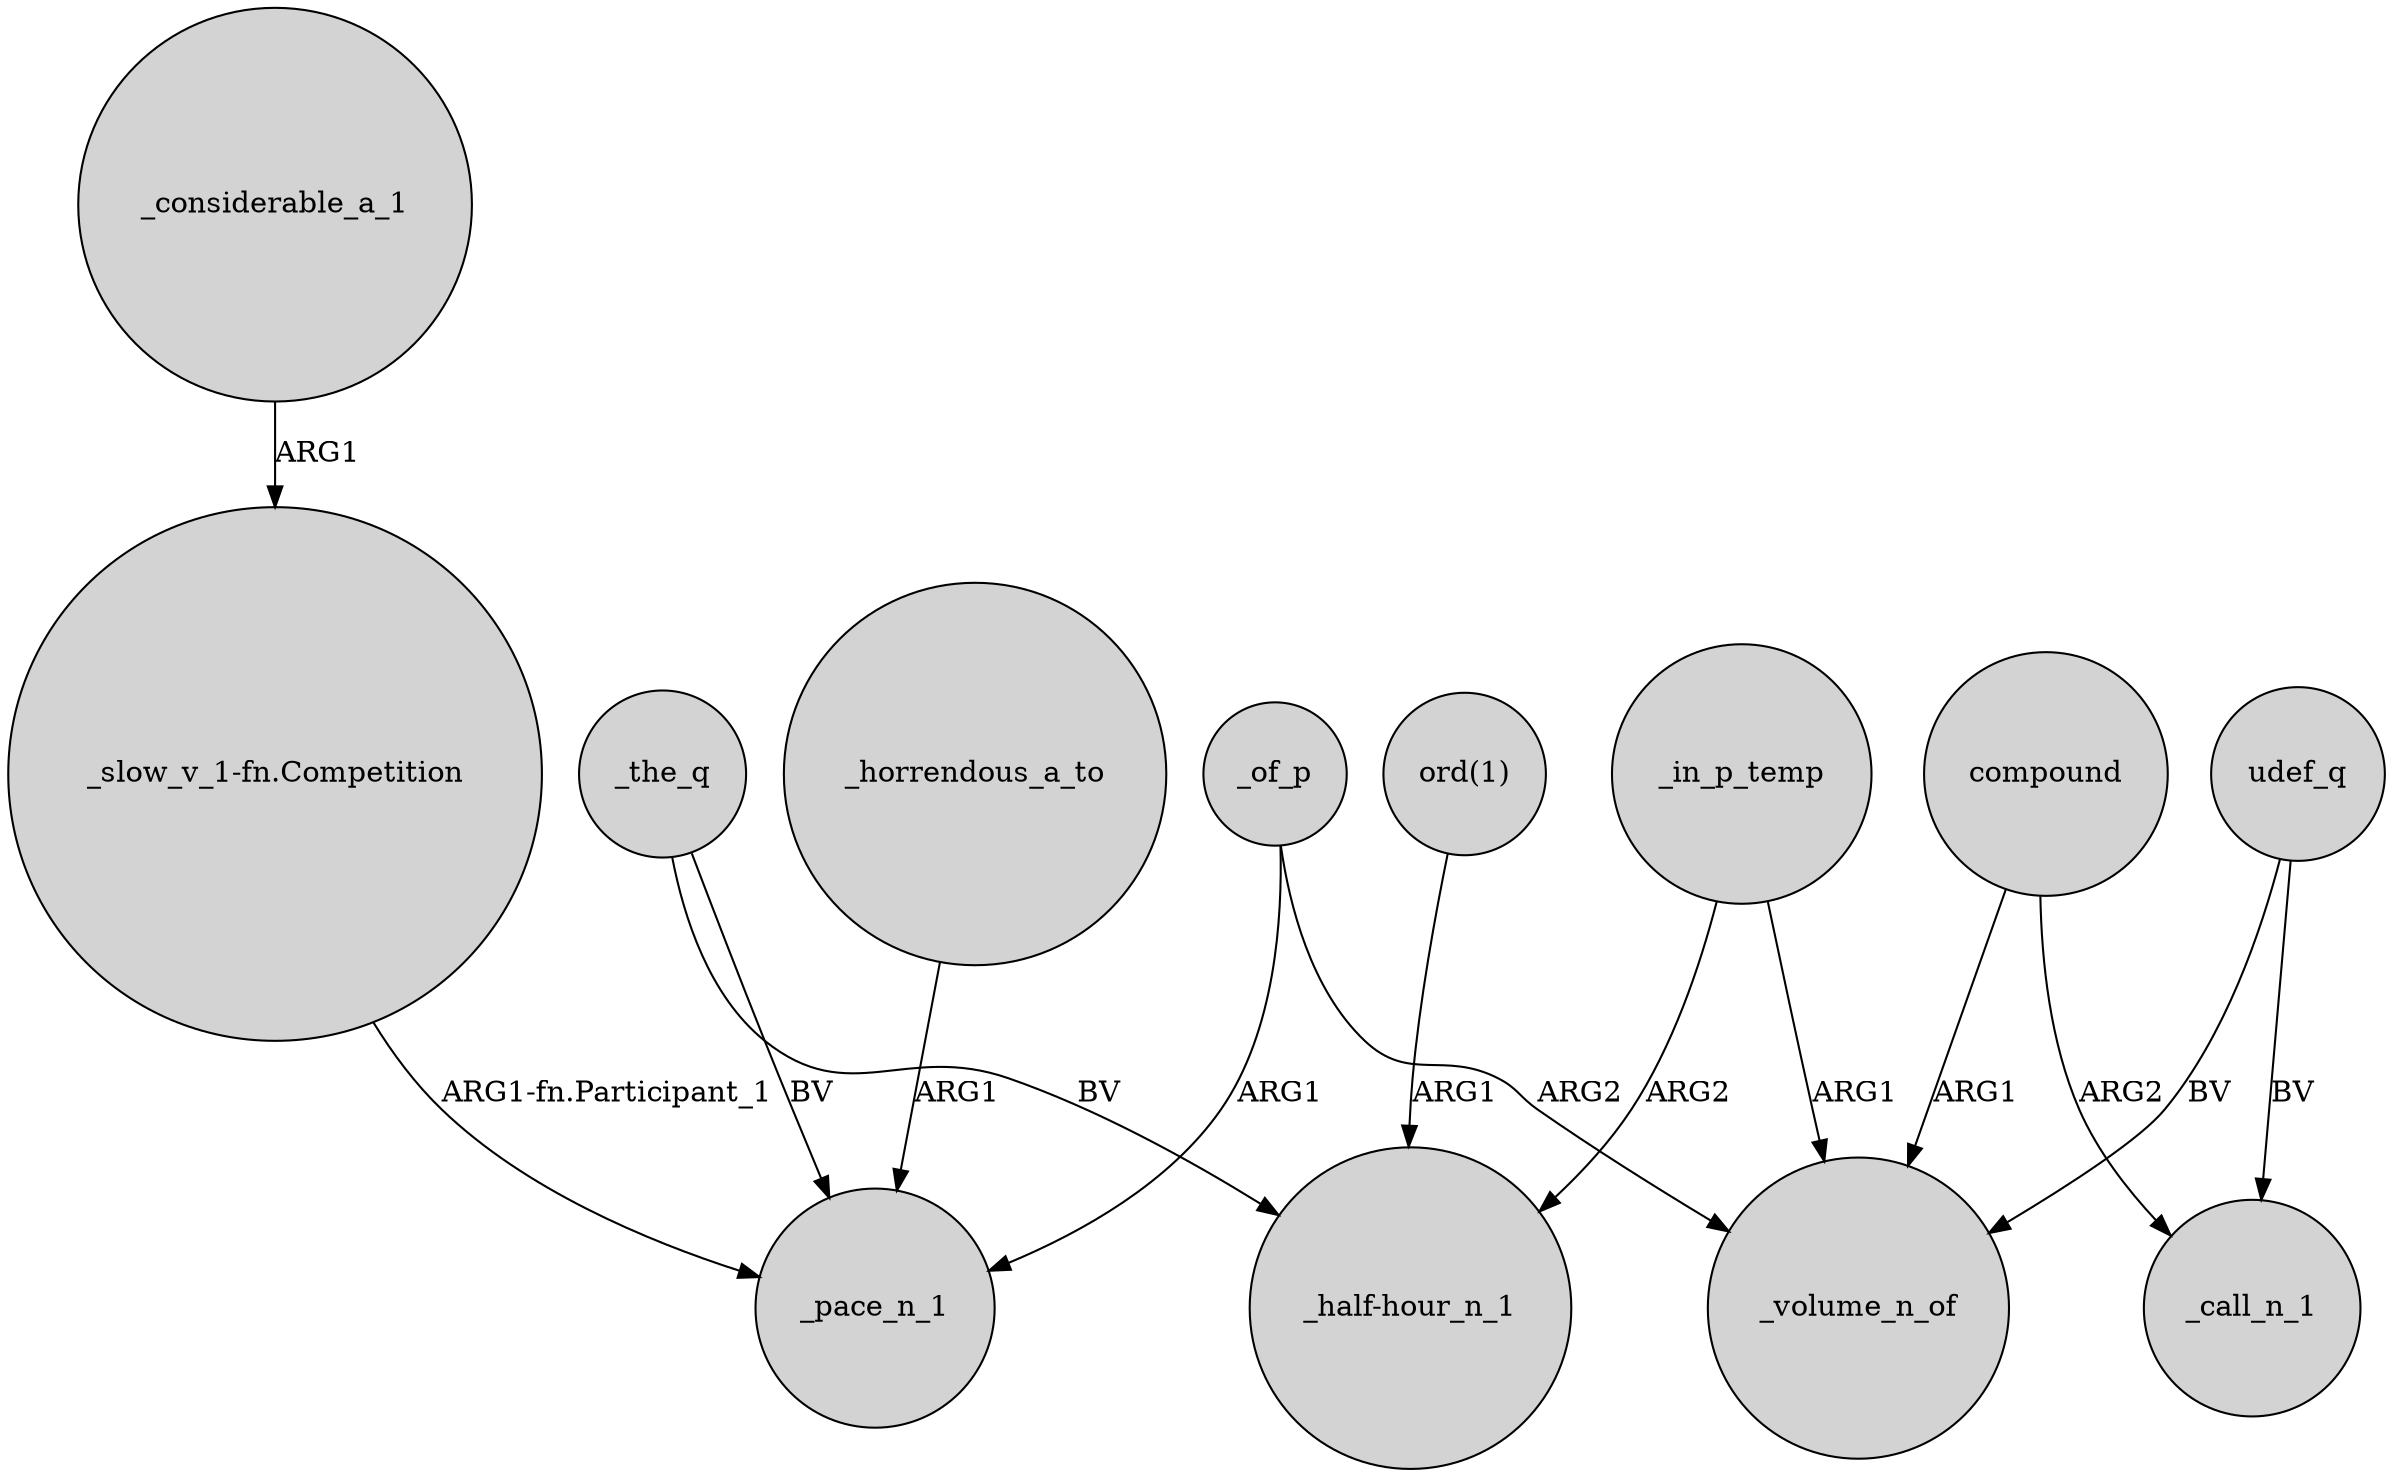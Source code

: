 digraph {
	node [shape=circle style=filled]
	_of_p -> _pace_n_1 [label=ARG1]
	_the_q -> "_half-hour_n_1" [label=BV]
	_horrendous_a_to -> _pace_n_1 [label=ARG1]
	"ord(1)" -> "_half-hour_n_1" [label=ARG1]
	compound -> _volume_n_of [label=ARG1]
	_considerable_a_1 -> "_slow_v_1-fn.Competition" [label=ARG1]
	_the_q -> _pace_n_1 [label=BV]
	udef_q -> _volume_n_of [label=BV]
	compound -> _call_n_1 [label=ARG2]
	udef_q -> _call_n_1 [label=BV]
	_in_p_temp -> "_half-hour_n_1" [label=ARG2]
	_in_p_temp -> _volume_n_of [label=ARG1]
	"_slow_v_1-fn.Competition" -> _pace_n_1 [label="ARG1-fn.Participant_1"]
	_of_p -> _volume_n_of [label=ARG2]
}

